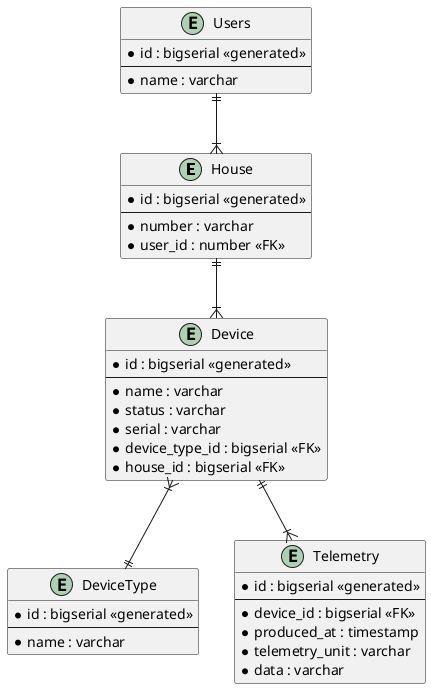 @startuml

entity House {
    * id : bigserial <<generated>>
    --
    * number : varchar
    * user_id : number <<FK>>
}

entity Device {
    * id : bigserial <<generated>>
    --
    * name : varchar
    * status : varchar
    * serial : varchar
    * device_type_id : bigserial <<FK>>
    * house_id : bigserial <<FK>>
}

entity DeviceType {
    * id : bigserial <<generated>>
    --
    * name : varchar
}

entity Users {
    * id : bigserial <<generated>>
    --
    * name : varchar
}

entity Telemetry {
    * id : bigserial <<generated>>
    --
    * device_id : bigserial <<FK>>
    * produced_at : timestamp
    * telemetry_unit : varchar
    * data : varchar
}

Users ||--|{ House
House ||--|{ Device
Device }|--|| DeviceType
Device ||--|{ Telemetry


@enduml